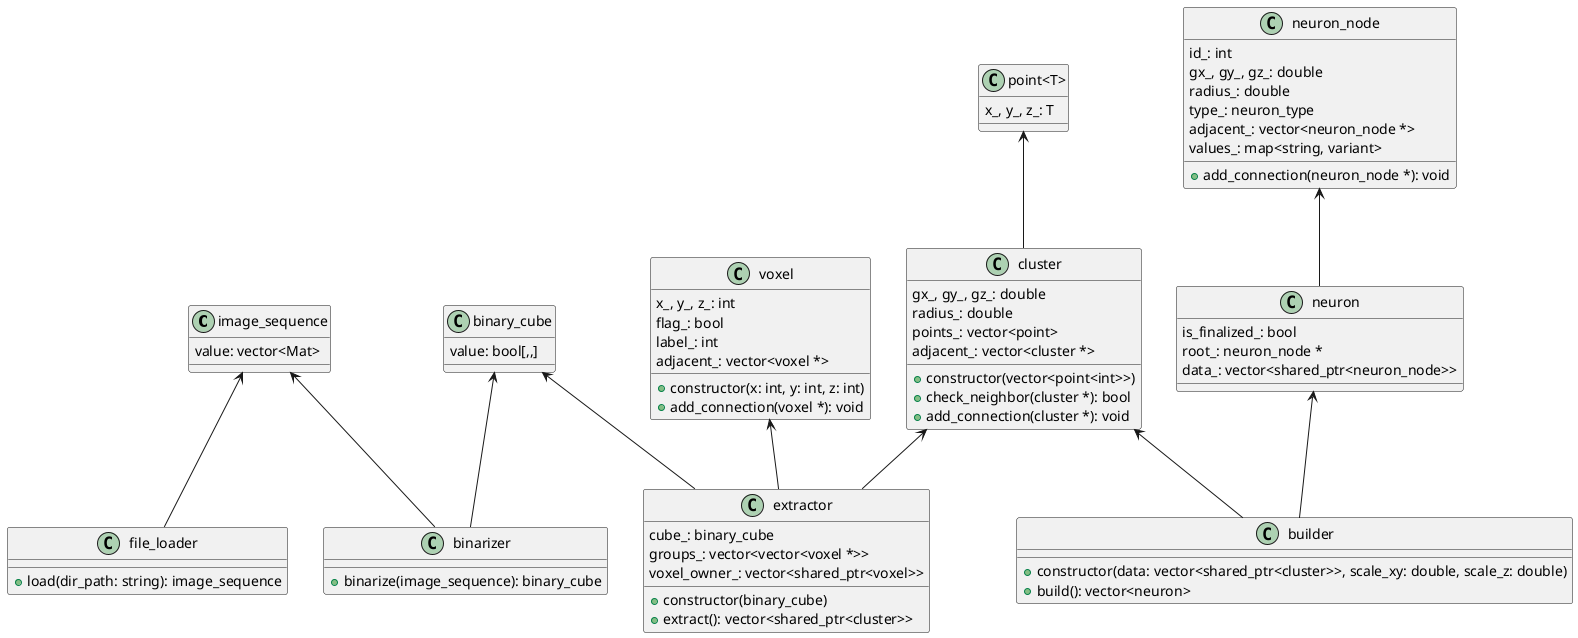 @startuml class.png
class image_sequence {
  value: vector<Mat>
}
class file_loader {
  +load(dir_path: string): image_sequence
}
class binary_cube {
  value: bool[,,]
}
class binarizer {
  +binarize(image_sequence): binary_cube
}
class extractor {
  cube_: binary_cube
  groups_: vector<vector<voxel *>>
  voxel_owner_: vector<shared_ptr<voxel>>
  +constructor(binary_cube)
  +extract(): vector<shared_ptr<cluster>>
}
class voxel {
  x_, y_, z_: int
  flag_: bool
  label_: int
  adjacent_: vector<voxel *>
  +constructor(x: int, y: int, z: int)
  +add_connection(voxel *): void
}
class cluster {
  gx_, gy_, gz_: double
  radius_: double
  points_: vector<point>
  adjacent_: vector<cluster *>
  +constructor(vector<point<int>>)
  +check_neighbor(cluster *): bool
  +add_connection(cluster *): void
}
class builder {
  +constructor(data: vector<shared_ptr<cluster>>, scale_xy: double, scale_z: double)
  +build(): vector<neuron>
}
class neuron_node {
  id_: int
  gx_, gy_, gz_: double
  radius_: double
  type_: neuron_type
  adjacent_: vector<neuron_node *>
  values_: map<string, variant>
  + add_connection(neuron_node *): void
}
class neuron {
  is_finalized_: bool
  root_: neuron_node *
  data_: vector<shared_ptr<neuron_node>>
}
class "point<T>" {
  x_, y_, z_: T
}
image_sequence <-- file_loader
image_sequence <-- binarizer
binary_cube <-- binarizer
binary_cube <-- extractor
voxel <-- extractor
cluster <-- extractor
neuron_node <-- neuron
neuron <-- builder
cluster <-- builder
"point<T>" <-- cluster
@enduml
